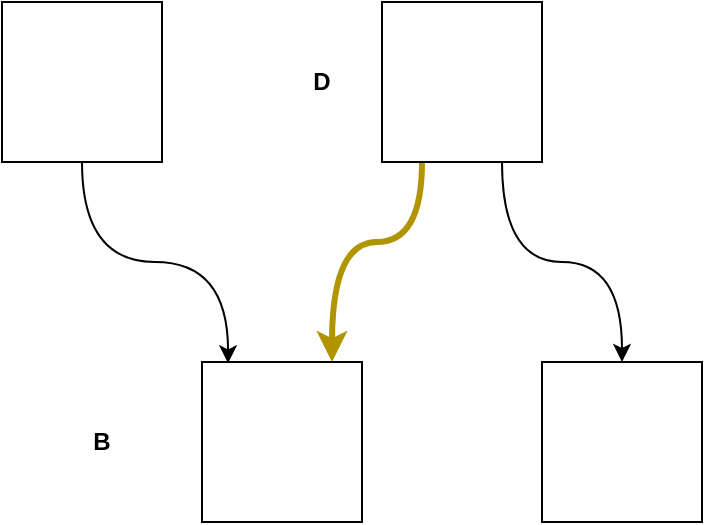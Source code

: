 <mxfile version="14.6.13" type="device"><diagram id="JEb6FkaK18fr7l6IW4x6" name="第 1 页"><mxGraphModel dx="593" dy="347" grid="1" gridSize="10" guides="1" tooltips="1" connect="1" arrows="1" fold="1" page="1" pageScale="1" pageWidth="827" pageHeight="1169" math="0" shadow="0"><root><mxCell id="0"/><mxCell id="1" parent="0"/><mxCell id="09DHEf6IrWN8OosRwMZn-1" value="" style="rounded=0;whiteSpace=wrap;html=1;" vertex="1" parent="1"><mxGeometry x="400" y="320" width="80" height="80" as="geometry"/></mxCell><mxCell id="09DHEf6IrWN8OosRwMZn-11" style="edgeStyle=orthogonalEdgeStyle;curved=1;rounded=0;orthogonalLoop=1;jettySize=auto;html=1;fillColor=#e3c800;strokeColor=#B09500;strokeWidth=3;" edge="1" parent="1" source="09DHEf6IrWN8OosRwMZn-2" target="09DHEf6IrWN8OosRwMZn-3"><mxGeometry relative="1" as="geometry"><Array as="points"><mxPoint x="340" y="260"/><mxPoint x="295" y="260"/></Array></mxGeometry></mxCell><mxCell id="09DHEf6IrWN8OosRwMZn-12" style="edgeStyle=orthogonalEdgeStyle;curved=1;rounded=0;orthogonalLoop=1;jettySize=auto;html=1;exitX=0.75;exitY=1;exitDx=0;exitDy=0;" edge="1" parent="1" source="09DHEf6IrWN8OosRwMZn-2" target="09DHEf6IrWN8OosRwMZn-1"><mxGeometry relative="1" as="geometry"/></mxCell><mxCell id="09DHEf6IrWN8OosRwMZn-2" value="" style="rounded=0;whiteSpace=wrap;html=1;" vertex="1" parent="1"><mxGeometry x="320" y="140" width="80" height="80" as="geometry"/></mxCell><mxCell id="09DHEf6IrWN8OosRwMZn-3" value="" style="rounded=0;whiteSpace=wrap;html=1;" vertex="1" parent="1"><mxGeometry x="230" y="320" width="80" height="80" as="geometry"/></mxCell><mxCell id="09DHEf6IrWN8OosRwMZn-6" value="&lt;b&gt;D&lt;/b&gt;" style="text;html=1;strokeColor=none;fillColor=none;align=center;verticalAlign=middle;whiteSpace=wrap;rounded=0;" vertex="1" parent="1"><mxGeometry x="270" y="170" width="40" height="20" as="geometry"/></mxCell><mxCell id="09DHEf6IrWN8OosRwMZn-10" style="edgeStyle=orthogonalEdgeStyle;curved=1;rounded=0;orthogonalLoop=1;jettySize=auto;html=1;exitX=0.5;exitY=1;exitDx=0;exitDy=0;entryX=0.163;entryY=0.008;entryDx=0;entryDy=0;entryPerimeter=0;" edge="1" parent="1" source="09DHEf6IrWN8OosRwMZn-9" target="09DHEf6IrWN8OosRwMZn-3"><mxGeometry relative="1" as="geometry"/></mxCell><mxCell id="09DHEf6IrWN8OosRwMZn-9" value="" style="rounded=0;whiteSpace=wrap;html=1;" vertex="1" parent="1"><mxGeometry x="130" y="140" width="80" height="80" as="geometry"/></mxCell><mxCell id="09DHEf6IrWN8OosRwMZn-13" value="&lt;b&gt;B&lt;/b&gt;" style="text;html=1;strokeColor=none;fillColor=none;align=center;verticalAlign=middle;whiteSpace=wrap;rounded=0;" vertex="1" parent="1"><mxGeometry x="160" y="350" width="40" height="20" as="geometry"/></mxCell></root></mxGraphModel></diagram></mxfile>